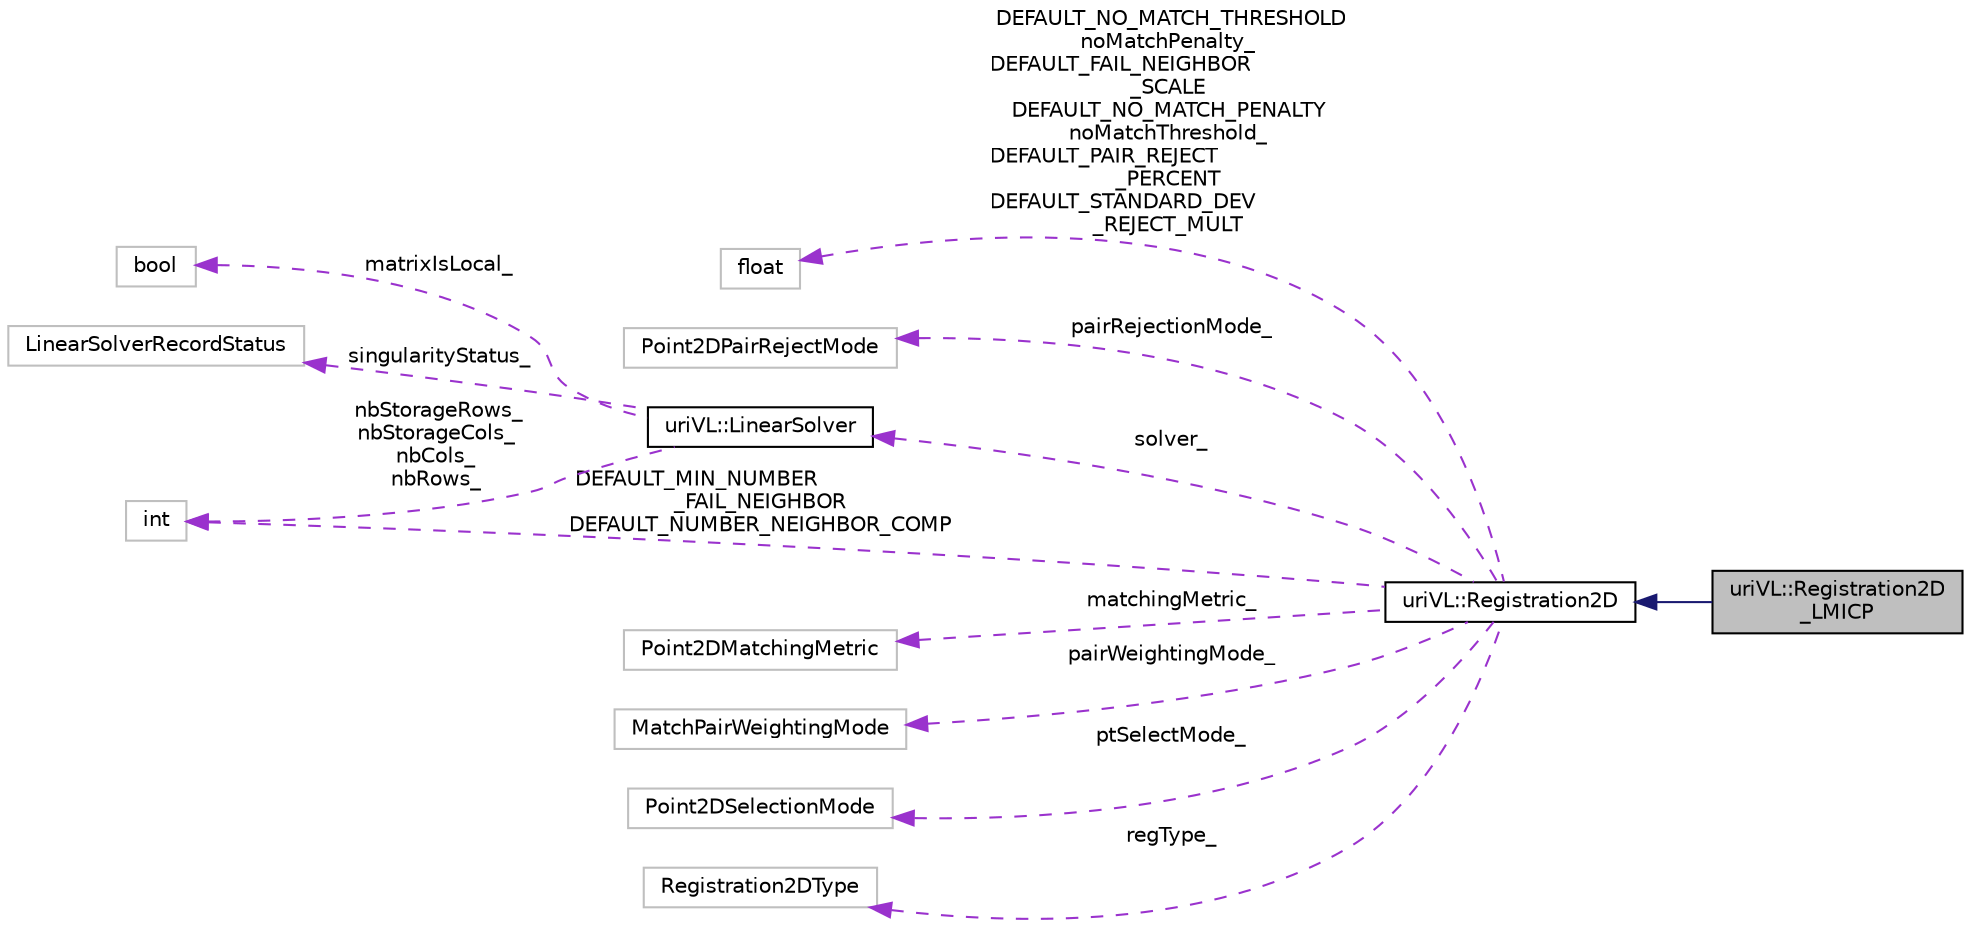 digraph "uriVL::Registration2D_LMICP"
{
  edge [fontname="Helvetica",fontsize="10",labelfontname="Helvetica",labelfontsize="10"];
  node [fontname="Helvetica",fontsize="10",shape=record];
  rankdir="LR";
  Node1 [label="uriVL::Registration2D\l_LMICP",height=0.2,width=0.4,color="black", fillcolor="grey75", style="filled", fontcolor="black"];
  Node2 -> Node1 [dir="back",color="midnightblue",fontsize="10",style="solid",fontname="Helvetica"];
  Node2 [label="uriVL::Registration2D",height=0.2,width=0.4,color="black", fillcolor="white", style="filled",URL="$classuriVL_1_1Registration2D.html",tooltip="Virtual parent class for objects that register two sets of image points or (later) two image regions..."];
  Node3 -> Node2 [dir="back",color="darkorchid3",fontsize="10",style="dashed",label=" DEFAULT_NO_MATCH_THRESHOLD\nnoMatchPenalty_\nDEFAULT_FAIL_NEIGHBOR\l_SCALE\nDEFAULT_NO_MATCH_PENALTY\nnoMatchThreshold_\nDEFAULT_PAIR_REJECT\l_PERCENT\nDEFAULT_STANDARD_DEV\l_REJECT_MULT" ,fontname="Helvetica"];
  Node3 [label="float",height=0.2,width=0.4,color="grey75", fillcolor="white", style="filled"];
  Node4 -> Node2 [dir="back",color="darkorchid3",fontsize="10",style="dashed",label=" pairRejectionMode_" ,fontname="Helvetica"];
  Node4 [label="Point2DPairRejectMode",height=0.2,width=0.4,color="grey75", fillcolor="white", style="filled"];
  Node5 -> Node2 [dir="back",color="darkorchid3",fontsize="10",style="dashed",label=" solver_" ,fontname="Helvetica"];
  Node5 [label="uriVL::LinearSolver",height=0.2,width=0.4,color="black", fillcolor="white", style="filled",URL="$classuriVL_1_1LinearSolver.html",tooltip="Parent class to all classes that implement an algorithm for solving a system of linear equations..."];
  Node6 -> Node5 [dir="back",color="darkorchid3",fontsize="10",style="dashed",label=" singularityStatus_" ,fontname="Helvetica"];
  Node6 [label="LinearSolverRecordStatus",height=0.2,width=0.4,color="grey75", fillcolor="white", style="filled"];
  Node7 -> Node5 [dir="back",color="darkorchid3",fontsize="10",style="dashed",label=" nbStorageRows_\nnbStorageCols_\nnbCols_\nnbRows_" ,fontname="Helvetica"];
  Node7 [label="int",height=0.2,width=0.4,color="grey75", fillcolor="white", style="filled"];
  Node8 -> Node5 [dir="back",color="darkorchid3",fontsize="10",style="dashed",label=" matrixIsLocal_" ,fontname="Helvetica"];
  Node8 [label="bool",height=0.2,width=0.4,color="grey75", fillcolor="white", style="filled"];
  Node7 -> Node2 [dir="back",color="darkorchid3",fontsize="10",style="dashed",label=" DEFAULT_MIN_NUMBER\l_FAIL_NEIGHBOR\nDEFAULT_NUMBER_NEIGHBOR_COMP" ,fontname="Helvetica"];
  Node9 -> Node2 [dir="back",color="darkorchid3",fontsize="10",style="dashed",label=" matchingMetric_" ,fontname="Helvetica"];
  Node9 [label="Point2DMatchingMetric",height=0.2,width=0.4,color="grey75", fillcolor="white", style="filled"];
  Node10 -> Node2 [dir="back",color="darkorchid3",fontsize="10",style="dashed",label=" pairWeightingMode_" ,fontname="Helvetica"];
  Node10 [label="MatchPairWeightingMode",height=0.2,width=0.4,color="grey75", fillcolor="white", style="filled"];
  Node11 -> Node2 [dir="back",color="darkorchid3",fontsize="10",style="dashed",label=" ptSelectMode_" ,fontname="Helvetica"];
  Node11 [label="Point2DSelectionMode",height=0.2,width=0.4,color="grey75", fillcolor="white", style="filled"];
  Node12 -> Node2 [dir="back",color="darkorchid3",fontsize="10",style="dashed",label=" regType_" ,fontname="Helvetica"];
  Node12 [label="Registration2DType",height=0.2,width=0.4,color="grey75", fillcolor="white", style="filled"];
}
